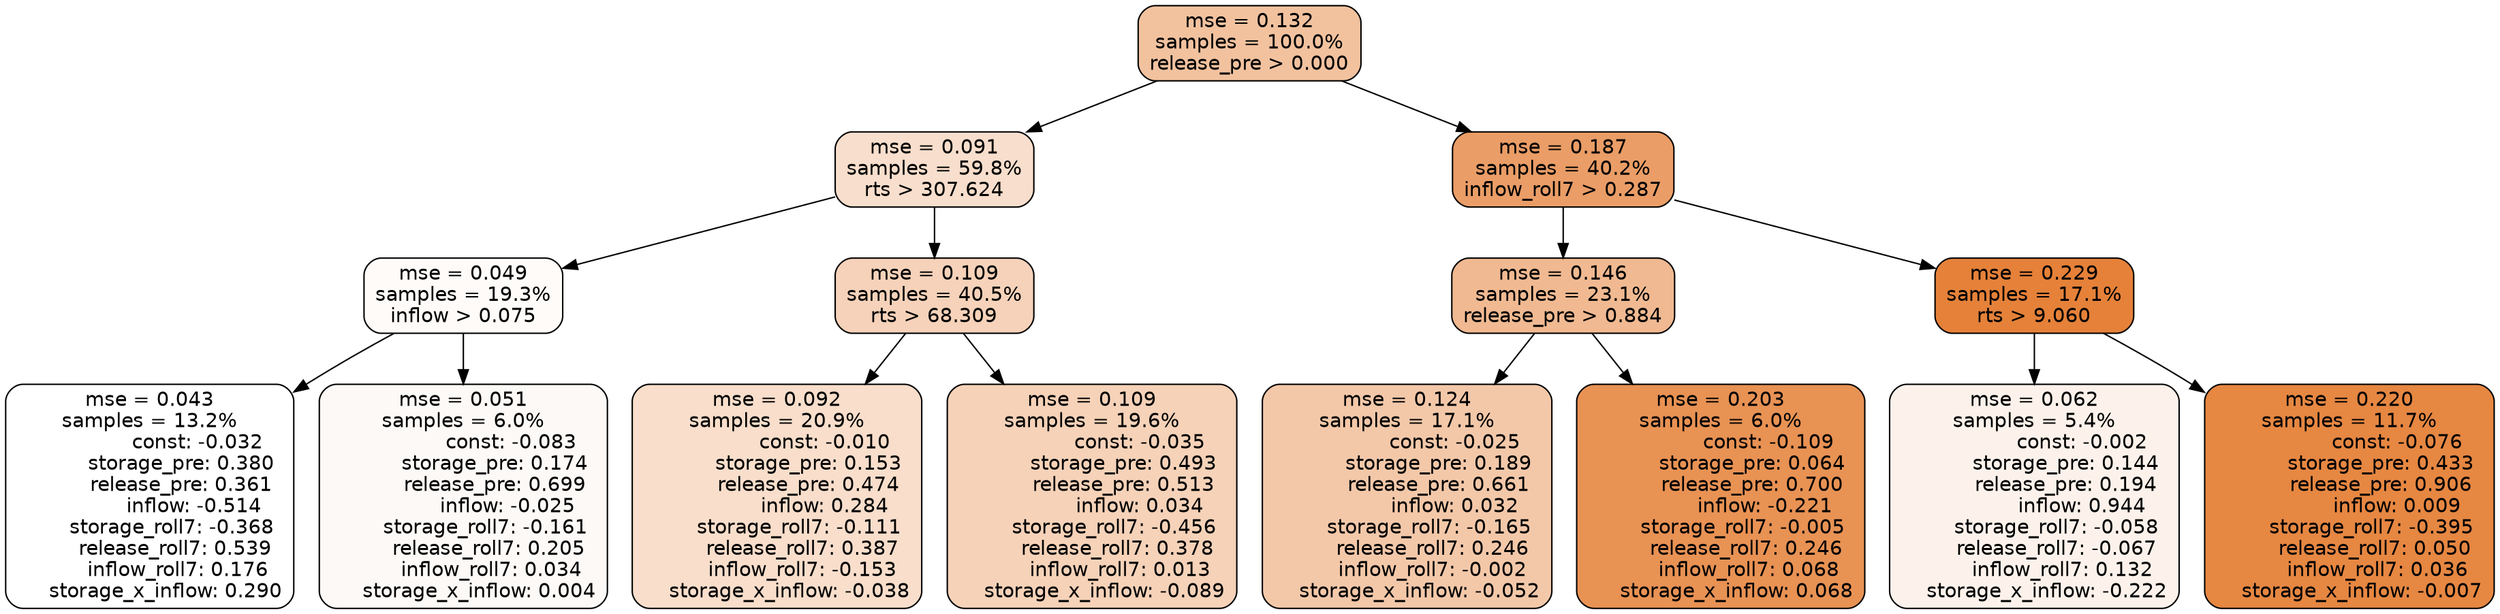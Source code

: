 digraph tree {
node [shape=rectangle, style="filled, rounded", color="black", fontname=helvetica] ;
edge [fontname=helvetica] ;
	"0" [label="mse = 0.132
samples = 100.0%
release_pre > 0.000", fillcolor="#f2c29f"]
	"1" [label="mse = 0.091
samples = 59.8%
rts > 307.624", fillcolor="#f8decc"]
	"8" [label="mse = 0.187
samples = 40.2%
inflow_roll7 > 0.287", fillcolor="#ea9d66"]
	"5" [label="mse = 0.049
samples = 19.3%
inflow > 0.075", fillcolor="#fefbf8"]
	"2" [label="mse = 0.109
samples = 40.5%
rts > 68.309", fillcolor="#f5d2b9"]
	"9" [label="mse = 0.146
samples = 23.1%
release_pre > 0.884", fillcolor="#f0b991"]
	"12" [label="mse = 0.229
samples = 17.1%
rts > 9.060", fillcolor="#e58139"]
	"6" [label="mse = 0.043
samples = 13.2%
               const: -0.032
          storage_pre: 0.380
          release_pre: 0.361
              inflow: -0.514
       storage_roll7: -0.368
        release_roll7: 0.539
         inflow_roll7: 0.176
     storage_x_inflow: 0.290", fillcolor="#ffffff"]
	"7" [label="mse = 0.051
samples = 6.0%
               const: -0.083
          storage_pre: 0.174
          release_pre: 0.699
              inflow: -0.025
       storage_roll7: -0.161
        release_roll7: 0.205
         inflow_roll7: 0.034
     storage_x_inflow: 0.004", fillcolor="#fdf9f6"]
	"3" [label="mse = 0.092
samples = 20.9%
               const: -0.010
          storage_pre: 0.153
          release_pre: 0.474
               inflow: 0.284
       storage_roll7: -0.111
        release_roll7: 0.387
        inflow_roll7: -0.153
    storage_x_inflow: -0.038", fillcolor="#f8decb"]
	"4" [label="mse = 0.109
samples = 19.6%
               const: -0.035
          storage_pre: 0.493
          release_pre: 0.513
               inflow: 0.034
       storage_roll7: -0.456
        release_roll7: 0.378
         inflow_roll7: 0.013
    storage_x_inflow: -0.089", fillcolor="#f5d2b8"]
	"10" [label="mse = 0.124
samples = 17.1%
               const: -0.025
          storage_pre: 0.189
          release_pre: 0.661
               inflow: 0.032
       storage_roll7: -0.165
        release_roll7: 0.246
        inflow_roll7: -0.002
    storage_x_inflow: -0.052", fillcolor="#f3c8a9"]
	"11" [label="mse = 0.203
samples = 6.0%
               const: -0.109
          storage_pre: 0.064
          release_pre: 0.700
              inflow: -0.221
       storage_roll7: -0.005
        release_roll7: 0.246
         inflow_roll7: 0.068
     storage_x_inflow: 0.068", fillcolor="#e89254"]
	"13" [label="mse = 0.062
samples = 5.4%
               const: -0.002
          storage_pre: 0.144
          release_pre: 0.194
               inflow: 0.944
       storage_roll7: -0.058
       release_roll7: -0.067
         inflow_roll7: 0.132
    storage_x_inflow: -0.222", fillcolor="#fcf2eb"]
	"14" [label="mse = 0.220
samples = 11.7%
               const: -0.076
          storage_pre: 0.433
          release_pre: 0.906
               inflow: 0.009
       storage_roll7: -0.395
        release_roll7: 0.050
         inflow_roll7: 0.036
    storage_x_inflow: -0.007", fillcolor="#e68742"]

	"0" -> "1"
	"0" -> "8"
	"1" -> "2"
	"1" -> "5"
	"8" -> "9"
	"8" -> "12"
	"5" -> "6"
	"5" -> "7"
	"2" -> "3"
	"2" -> "4"
	"9" -> "10"
	"9" -> "11"
	"12" -> "13"
	"12" -> "14"
}
